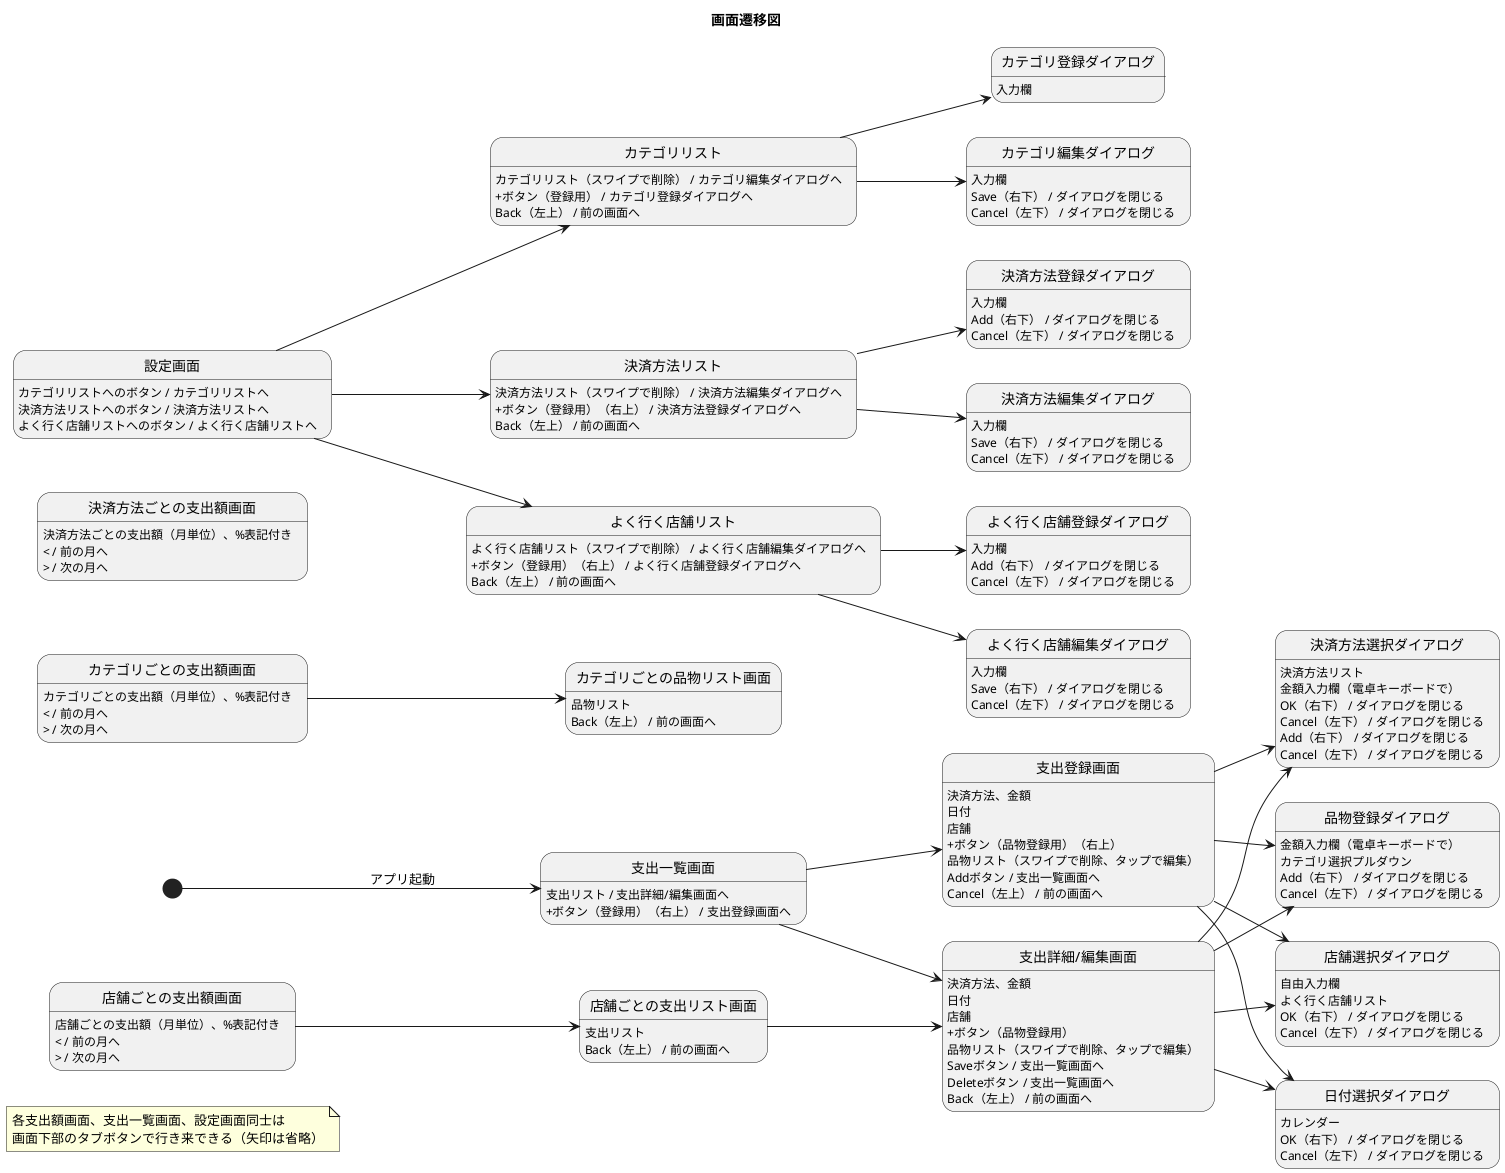 @startuml
title 画面遷移図
left to right direction

note "各支出額画面、支出一覧画面、設定画面同士は\n画面下部のタブボタンで行き来できる（矢印は省略）" as note1

state "支出一覧画面" as Expenses
Expenses : 支出リスト / 支出詳細/編集画面へ
Expenses : +ボタン（登録用）（右上） / 支出登録画面へ
state "カテゴリごとの支出額画面" as Categories
Categories : カテゴリごとの支出額（月単位）、%表記付き
Categories : < / 前の月へ
Categories : > / 次の月へ
state "決済方法ごとの支出額画面" as Payments
Payments : 決済方法ごとの支出額（月単位）、%表記付き
Payments : < / 前の月へ
Payments : > / 次の月へ
state "店舗ごとの支出額画面" as Stores
Stores : 店舗ごとの支出額（月単位）、%表記付き
Stores : < / 前の月へ
Stores : > / 次の月へ
state "設定画面" as Settings
Settings : カテゴリリストへのボタン / カテゴリリストへ
Settings : 決済方法リストへのボタン / 決済方法リストへ
Settings : よく行く店舗リストへのボタン / よく行く店舗リストへ

[*] --> Expenses : アプリ起動

state "支出登録画面" as Expense_add
Expense_add : 決済方法、金額
Expense_add : 日付
Expense_add : 店舗
Expense_add : +ボタン（品物登録用）（右上）
Expense_add : 品物リスト（スワイプで削除、タップで編集）
Expense_add : Addボタン / 支出一覧画面へ
Expense_add : Cancel（左上） / 前の画面へ
state "支出詳細/編集画面" as Expense_detail
Expense_detail : 決済方法、金額
Expense_detail : 日付
Expense_detail : 店舗
Expense_detail : +ボタン（品物登録用）
Expense_detail : 品物リスト（スワイプで削除、タップで編集）
Expense_detail : Saveボタン / 支出一覧画面へ
Expense_detail : Deleteボタン / 支出一覧画面へ
Expense_detail : Back（左上） / 前の画面へ
state "決済方法選択ダイアログ" as Select_payment
Select_payment : 決済方法リスト
Select_payment : 金額入力欄（電卓キーボードで）
Select_payment : OK（右下） / ダイアログを閉じる
Select_payment : Cancel（左下） / ダイアログを閉じる
state "日付選択ダイアログ" as Select_date
Select_date : カレンダー
Select_date : OK（右下） / ダイアログを閉じる
Select_date : Cancel（左下） / ダイアログを閉じる
state "店舗選択ダイアログ" as Select_store
Select_store : 自由入力欄
Select_store : よく行く店舗リスト
Select_store : OK（右下） / ダイアログを閉じる
Select_store : Cancel（左下） / ダイアログを閉じる
state "品物登録ダイアログ" as Add_item
Add_item : 金額入力欄（電卓キーボードで）
Add_item : カテゴリ選択プルダウン
Add_item : Add（右下） / ダイアログを閉じる
Add_item : Cancel（左下） / ダイアログを閉じる

Expenses --> Expense_add
Expenses --> Expense_detail

Expense_add --> Select_payment
Expense_add --> Select_date
Expense_add --> Select_store
Expense_add --> Add_item

Expense_detail --> Select_payment
Expense_detail --> Select_date
Expense_detail --> Select_store
Expense_detail --> Add_item

state "カテゴリごとの品物リスト画面" as Items_category
Items_category : 品物リスト
Items_category : Back（左上） / 前の画面へ

Categories --> Items_category

state "店舗ごとの支出リスト画面" as Expenses_store
Expenses_store : 支出リスト
Expenses_store : Back（左上） / 前の画面へ

Stores --> Expenses_store
Expenses_store --> Expense_detail

state "カテゴリリスト" as Category_list
Category_list : カテゴリリスト（スワイプで削除） / カテゴリ編集ダイアログへ
Category_list : +ボタン（登録用） / カテゴリ登録ダイアログへ
Category_list : Back（左上） / 前の画面へ
state "カテゴリ登録ダイアログ" as Add_category
Add_category : 入力欄
Select_payment : Add（右下） / ダイアログを閉じる
Select_payment : Cancel（左下） / ダイアログを閉じる
state "カテゴリ編集ダイアログ" as Edit_category
Edit_category : 入力欄
Edit_category : Save（右下） / ダイアログを閉じる
Edit_category : Cancel（左下） / ダイアログを閉じる

state "決済方法リスト" as Payment_list
Payment_list : 決済方法リスト（スワイプで削除） / 決済方法編集ダイアログへ
Payment_list : +ボタン（登録用）（右上） / 決済方法登録ダイアログへ
Payment_list : Back（左上） / 前の画面へ
state "決済方法登録ダイアログ" as Add_payment
Add_payment : 入力欄
Add_payment : Add（右下） / ダイアログを閉じる
Add_payment : Cancel（左下） / ダイアログを閉じる
state "決済方法編集ダイアログ" as Edit_payment
Edit_payment : 入力欄
Edit_payment : Save（右下） / ダイアログを閉じる
Edit_payment : Cancel（左下） / ダイアログを閉じる

state "よく行く店舗リスト" as Store_list
Store_list : よく行く店舗リスト（スワイプで削除） / よく行く店舗編集ダイアログへ
Store_list : +ボタン（登録用）（右上） / よく行く店舗登録ダイアログへ
Store_list : Back（左上） / 前の画面へ
state "よく行く店舗登録ダイアログ" as Add_store
Add_store : 入力欄
Add_store : Add（右下） / ダイアログを閉じる
Add_store : Cancel（左下） / ダイアログを閉じる
state "よく行く店舗編集ダイアログ" as Edit_store
Edit_store : 入力欄
Edit_store : Save（右下） / ダイアログを閉じる
Edit_store : Cancel（左下） / ダイアログを閉じる

Settings --> Category_list
Settings --> Payment_list
Settings --> Store_list
Category_list --> Add_category
Category_list --> Edit_category
Payment_list --> Add_payment
Payment_list --> Edit_payment
Store_list --> Add_store
Store_list --> Edit_store
@enduml
